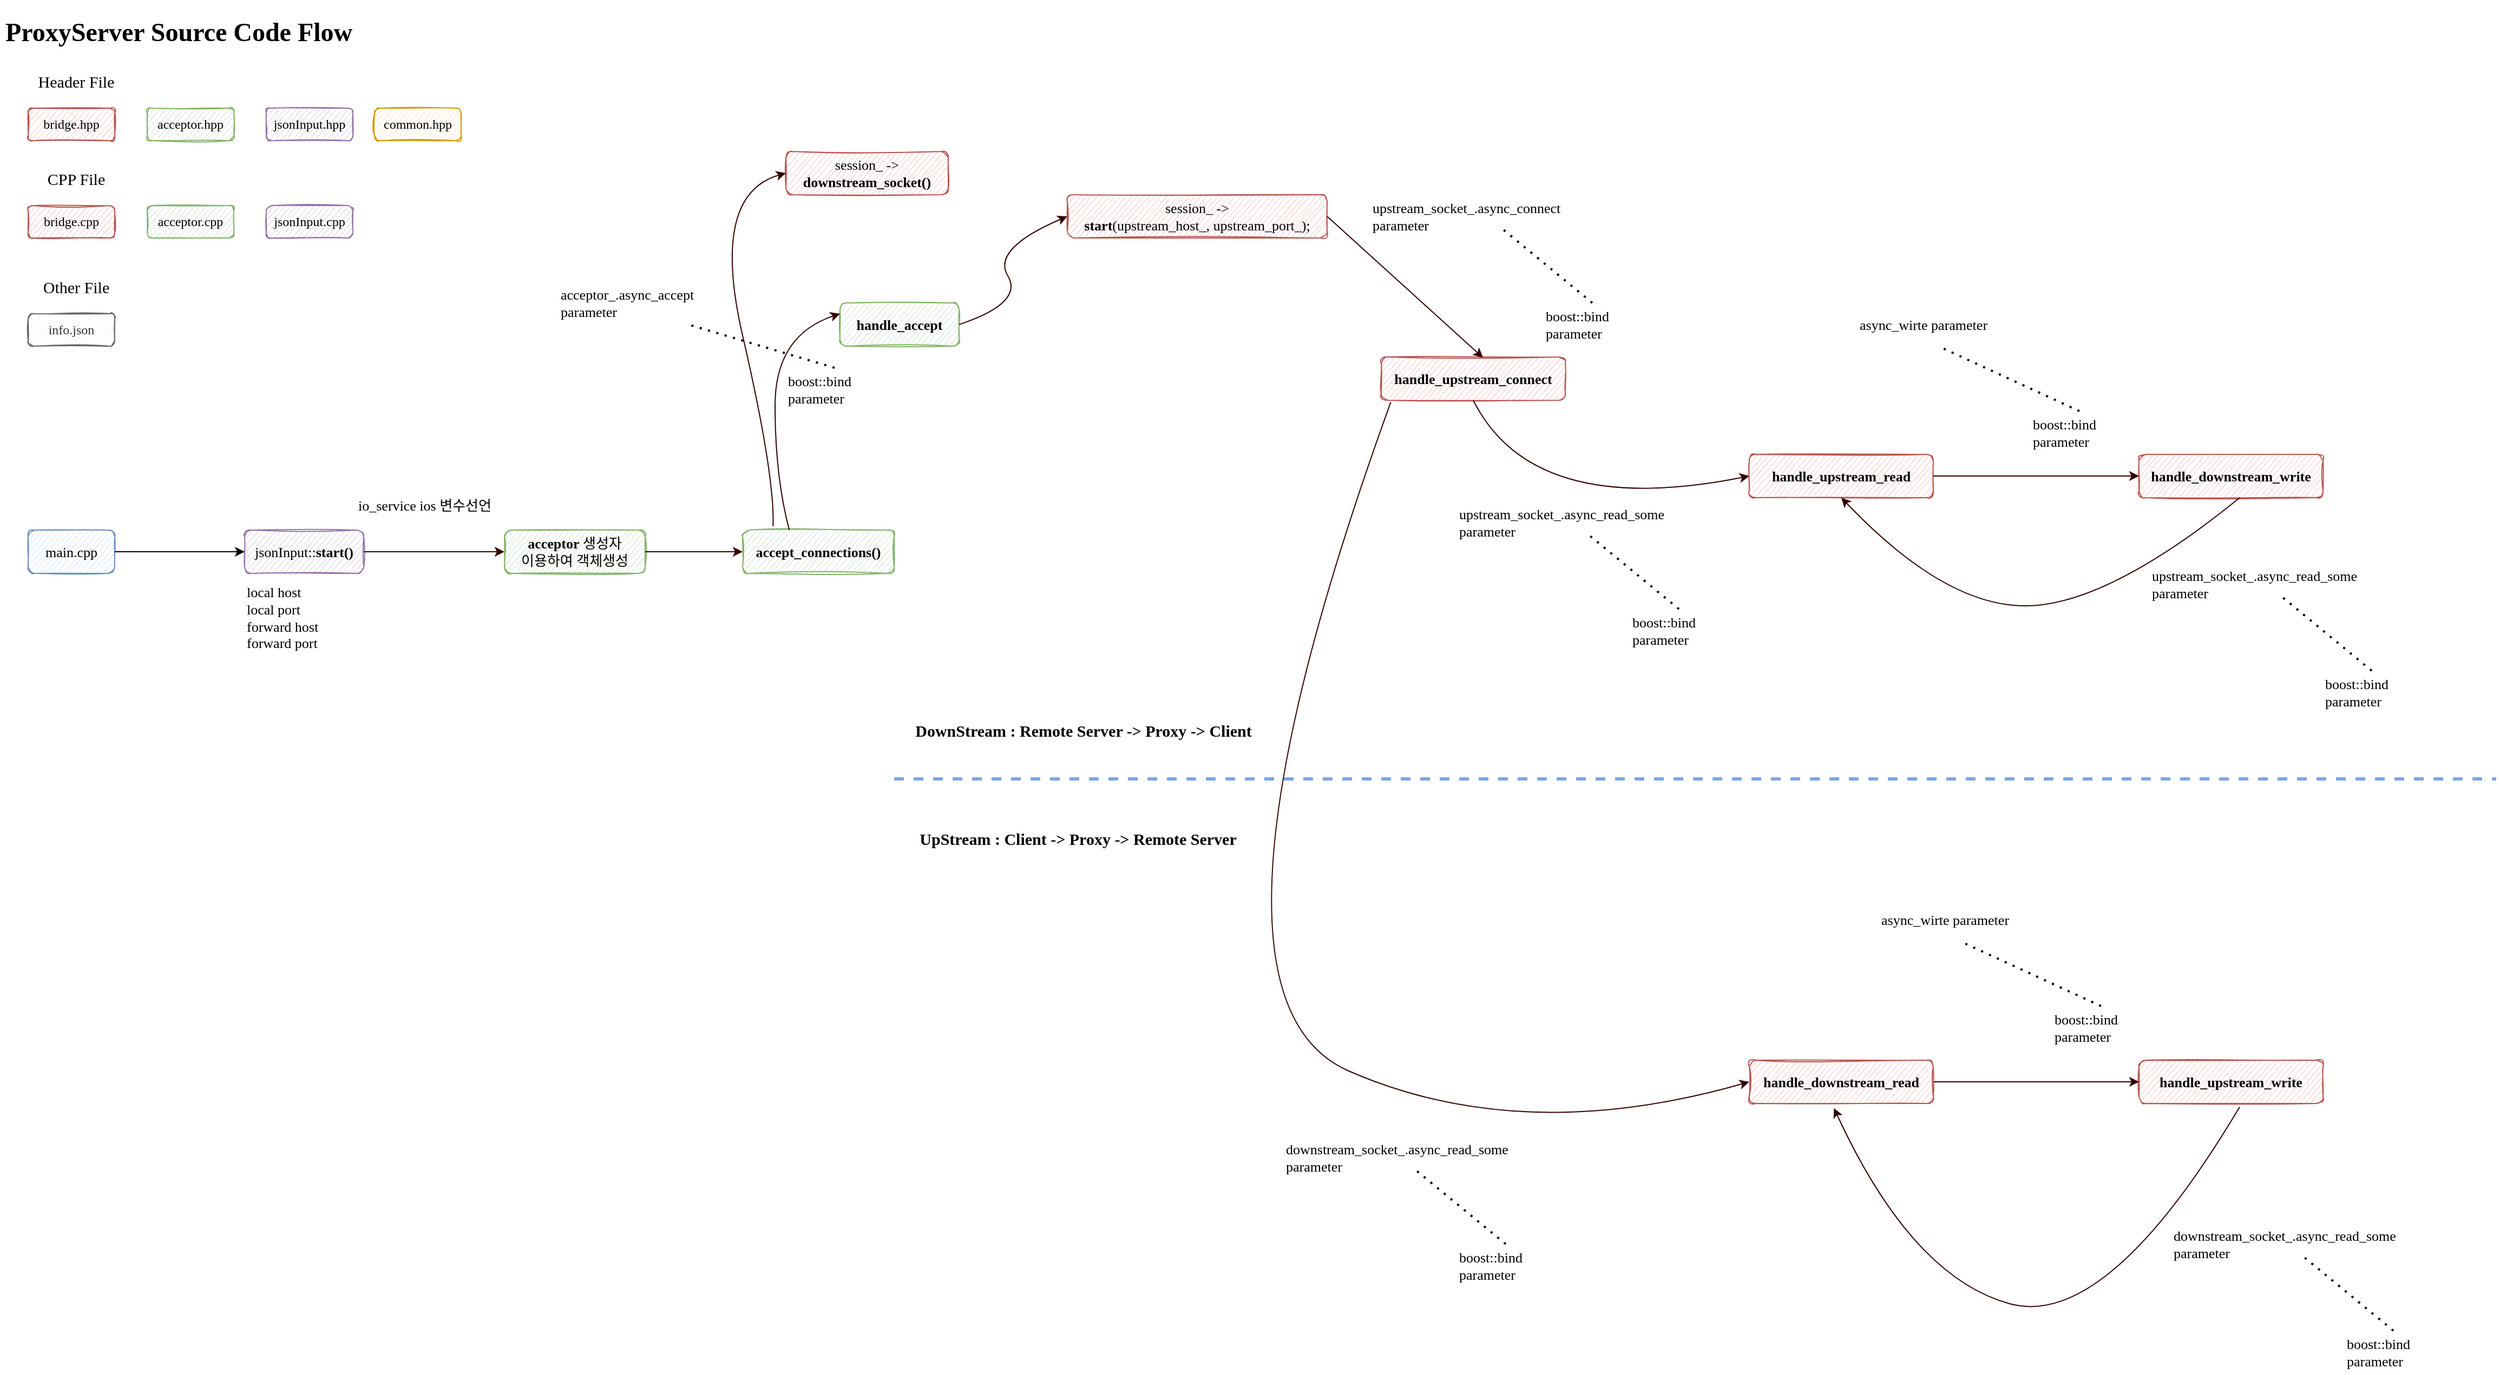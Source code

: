 <mxfile version="15.9.4" type="github">
  <diagram id="whLxphDbOcCeGoWNnIWj" name="페이지-1">
    <mxGraphModel dx="2677" dy="1137" grid="1" gridSize="10" guides="1" tooltips="1" connect="1" arrows="1" fold="1" page="1" pageScale="1" pageWidth="2336" pageHeight="1654" math="0" shadow="0">
      <root>
        <mxCell id="0" />
        <mxCell id="1" parent="0" />
        <mxCell id="h061LGX5uVM3FiNdkVwj-1" value="main.cpp" style="rounded=1;whiteSpace=wrap;html=1;sketch=1;fillColor=#dae8fc;strokeColor=#6c8ebf;fontSize=13;fontFamily=Times New Roman;" vertex="1" parent="1">
          <mxGeometry x="40" y="490" width="80" height="40" as="geometry" />
        </mxCell>
        <mxCell id="h061LGX5uVM3FiNdkVwj-3" value="&lt;h1&gt;ProxyServer Source Code Flow&lt;/h1&gt;" style="text;html=1;strokeColor=none;fillColor=none;spacing=5;spacingTop=-20;whiteSpace=wrap;overflow=hidden;rounded=0;sketch=1;fontFamily=Times New Roman;" vertex="1" parent="1">
          <mxGeometry x="14" y="10" width="400" height="40" as="geometry" />
        </mxCell>
        <mxCell id="h061LGX5uVM3FiNdkVwj-4" value="&lt;font style=&quot;font-size: 15px&quot;&gt;Header File&lt;/font&gt;" style="text;html=1;strokeColor=none;fillColor=none;align=center;verticalAlign=middle;whiteSpace=wrap;rounded=0;sketch=1;fontFamily=Times New Roman;" vertex="1" parent="1">
          <mxGeometry x="40" y="60" width="89" height="30" as="geometry" />
        </mxCell>
        <mxCell id="h061LGX5uVM3FiNdkVwj-5" value="bridge.hpp" style="rounded=1;whiteSpace=wrap;html=1;sketch=1;fillColor=#f8cecc;strokeColor=#b85450;fontFamily=Times New Roman;" vertex="1" parent="1">
          <mxGeometry x="40" y="100" width="80" height="30" as="geometry" />
        </mxCell>
        <mxCell id="h061LGX5uVM3FiNdkVwj-8" value="acceptor.hpp" style="rounded=1;whiteSpace=wrap;html=1;sketch=1;fillColor=#d5e8d4;strokeColor=#82b366;fontFamily=Times New Roman;" vertex="1" parent="1">
          <mxGeometry x="150" y="100" width="80" height="30" as="geometry" />
        </mxCell>
        <mxCell id="h061LGX5uVM3FiNdkVwj-9" value="jsonInput.hpp" style="rounded=1;whiteSpace=wrap;html=1;sketch=1;fillColor=#e1d5e7;strokeColor=#9673a6;fontFamily=Times New Roman;" vertex="1" parent="1">
          <mxGeometry x="260" y="100" width="80" height="30" as="geometry" />
        </mxCell>
        <mxCell id="h061LGX5uVM3FiNdkVwj-10" value="common.hpp" style="rounded=1;whiteSpace=wrap;html=1;sketch=1;fillColor=#ffe6cc;strokeColor=#d79b00;fontFamily=Times New Roman;" vertex="1" parent="1">
          <mxGeometry x="360" y="100" width="80" height="30" as="geometry" />
        </mxCell>
        <mxCell id="h061LGX5uVM3FiNdkVwj-11" value="&lt;font style=&quot;font-size: 15px&quot;&gt;CPP File&lt;/font&gt;" style="text;html=1;strokeColor=none;fillColor=none;align=center;verticalAlign=middle;whiteSpace=wrap;rounded=0;sketch=1;fontFamily=Times New Roman;" vertex="1" parent="1">
          <mxGeometry x="40" y="150" width="89" height="30" as="geometry" />
        </mxCell>
        <mxCell id="h061LGX5uVM3FiNdkVwj-12" value="bridge.cpp" style="rounded=1;whiteSpace=wrap;html=1;sketch=1;fillColor=#f8cecc;strokeColor=#b85450;fontFamily=Times New Roman;" vertex="1" parent="1">
          <mxGeometry x="40" y="190" width="80" height="30" as="geometry" />
        </mxCell>
        <mxCell id="h061LGX5uVM3FiNdkVwj-13" value="acceptor.cpp" style="rounded=1;whiteSpace=wrap;html=1;sketch=1;fillColor=#d5e8d4;strokeColor=#82b366;fontFamily=Times New Roman;" vertex="1" parent="1">
          <mxGeometry x="150" y="190" width="80" height="30" as="geometry" />
        </mxCell>
        <mxCell id="h061LGX5uVM3FiNdkVwj-14" value="jsonInput.cpp" style="rounded=1;whiteSpace=wrap;html=1;sketch=1;fillColor=#e1d5e7;strokeColor=#9673a6;fontFamily=Times New Roman;" vertex="1" parent="1">
          <mxGeometry x="260" y="190" width="80" height="30" as="geometry" />
        </mxCell>
        <mxCell id="h061LGX5uVM3FiNdkVwj-17" value="jsonInput::&lt;b&gt;start()&lt;/b&gt;" style="rounded=1;whiteSpace=wrap;html=1;sketch=1;fontSize=13;fillColor=#e1d5e7;strokeColor=#9673a6;fontFamily=Times New Roman;" vertex="1" parent="1">
          <mxGeometry x="240" y="490" width="110" height="40" as="geometry" />
        </mxCell>
        <mxCell id="h061LGX5uVM3FiNdkVwj-20" value="local host&lt;br&gt;local port&lt;br&gt;forward host&lt;br&gt;forward port" style="text;html=1;strokeColor=none;fillColor=none;align=left;verticalAlign=middle;whiteSpace=wrap;rounded=0;sketch=1;fontSize=13;fontFamily=Times New Roman;" vertex="1" parent="1">
          <mxGeometry x="240" y="535" width="120" height="72" as="geometry" />
        </mxCell>
        <mxCell id="h061LGX5uVM3FiNdkVwj-21" value="" style="endArrow=classic;html=1;rounded=0;fontSize=12;entryX=0;entryY=0.5;entryDx=0;entryDy=0;fontFamily=Times New Roman;" edge="1" parent="1" target="h061LGX5uVM3FiNdkVwj-17">
          <mxGeometry width="50" height="50" relative="1" as="geometry">
            <mxPoint x="120" y="510" as="sourcePoint" />
            <mxPoint x="170" y="460" as="targetPoint" />
          </mxGeometry>
        </mxCell>
        <mxCell id="h061LGX5uVM3FiNdkVwj-22" value="&lt;b&gt;acceptor&lt;/b&gt; 생성자&lt;br style=&quot;font-size: 13px&quot;&gt;이용하여 객체생성" style="rounded=1;whiteSpace=wrap;html=1;sketch=1;fontSize=13;fillColor=#d5e8d4;strokeColor=#82b366;fontFamily=Times New Roman;" vertex="1" parent="1">
          <mxGeometry x="480" y="490" width="130" height="40" as="geometry" />
        </mxCell>
        <mxCell id="h061LGX5uVM3FiNdkVwj-27" value="" style="endArrow=classic;html=1;rounded=0;fontSize=13;strokeColor=#330000;exitX=1;exitY=0.5;exitDx=0;exitDy=0;entryX=0;entryY=0.5;entryDx=0;entryDy=0;fontFamily=Times New Roman;" edge="1" parent="1" source="h061LGX5uVM3FiNdkVwj-17" target="h061LGX5uVM3FiNdkVwj-22">
          <mxGeometry width="50" height="50" relative="1" as="geometry">
            <mxPoint x="630" y="530" as="sourcePoint" />
            <mxPoint x="680" y="480" as="targetPoint" />
          </mxGeometry>
        </mxCell>
        <mxCell id="h061LGX5uVM3FiNdkVwj-28" value="io_service ios 변수선언" style="text;html=1;strokeColor=none;fillColor=none;align=left;verticalAlign=middle;whiteSpace=wrap;rounded=0;sketch=1;fontSize=13;fontFamily=Times New Roman;" vertex="1" parent="1">
          <mxGeometry x="343" y="447" width="142" height="40" as="geometry" />
        </mxCell>
        <mxCell id="h061LGX5uVM3FiNdkVwj-29" value="accept_connections()" style="rounded=1;whiteSpace=wrap;html=1;sketch=1;fontSize=13;fillColor=#d5e8d4;strokeColor=#82b366;fontStyle=1;fontFamily=Times New Roman;" vertex="1" parent="1">
          <mxGeometry x="700" y="490" width="140" height="40" as="geometry" />
        </mxCell>
        <mxCell id="h061LGX5uVM3FiNdkVwj-30" value="" style="endArrow=classic;html=1;rounded=0;fontSize=13;strokeColor=#330000;exitX=1;exitY=0.5;exitDx=0;exitDy=0;entryX=0;entryY=0.5;entryDx=0;entryDy=0;fontFamily=Times New Roman;" edge="1" parent="1" source="h061LGX5uVM3FiNdkVwj-22" target="h061LGX5uVM3FiNdkVwj-29">
          <mxGeometry width="50" height="50" relative="1" as="geometry">
            <mxPoint x="680" y="440" as="sourcePoint" />
            <mxPoint x="730" y="390" as="targetPoint" />
          </mxGeometry>
        </mxCell>
        <mxCell id="h061LGX5uVM3FiNdkVwj-32" value="session_ -&amp;gt;&lt;br&gt;&lt;b&gt;downstream_socket()&lt;/b&gt;" style="rounded=1;whiteSpace=wrap;html=1;sketch=1;fontSize=13;fillColor=#f8cecc;strokeColor=#b85450;fontFamily=Times New Roman;" vertex="1" parent="1">
          <mxGeometry x="740" y="140" width="150" height="40" as="geometry" />
        </mxCell>
        <mxCell id="h061LGX5uVM3FiNdkVwj-33" value="" style="curved=1;endArrow=classic;html=1;rounded=0;fontSize=13;strokeColor=#330000;exitX=0.201;exitY=-0.089;exitDx=0;exitDy=0;exitPerimeter=0;entryX=0;entryY=0.5;entryDx=0;entryDy=0;fontFamily=Times New Roman;" edge="1" parent="1" source="h061LGX5uVM3FiNdkVwj-29" target="h061LGX5uVM3FiNdkVwj-32">
          <mxGeometry width="50" height="50" relative="1" as="geometry">
            <mxPoint x="680" y="440" as="sourcePoint" />
            <mxPoint x="730" y="390" as="targetPoint" />
            <Array as="points">
              <mxPoint x="730" y="440" />
              <mxPoint x="670" y="180" />
            </Array>
          </mxGeometry>
        </mxCell>
        <mxCell id="h061LGX5uVM3FiNdkVwj-34" value="acceptor_.async_accept&lt;br&gt;parameter" style="text;html=1;strokeColor=none;fillColor=none;align=left;verticalAlign=middle;whiteSpace=wrap;rounded=0;sketch=1;fontSize=13;fontFamily=Times New Roman;" vertex="1" parent="1">
          <mxGeometry x="530" y="260" width="160" height="40" as="geometry" />
        </mxCell>
        <mxCell id="h061LGX5uVM3FiNdkVwj-35" value="handle_accept" style="rounded=1;whiteSpace=wrap;html=1;sketch=1;fontSize=13;fillColor=#d5e8d4;strokeColor=#82b366;fontStyle=1;fontFamily=Times New Roman;" vertex="1" parent="1">
          <mxGeometry x="790" y="280" width="110" height="40" as="geometry" />
        </mxCell>
        <mxCell id="h061LGX5uVM3FiNdkVwj-36" value="" style="curved=1;endArrow=classic;html=1;rounded=0;fontSize=13;strokeColor=#330000;entryX=0;entryY=0.25;entryDx=0;entryDy=0;exitX=0.308;exitY=0;exitDx=0;exitDy=0;exitPerimeter=0;fontFamily=Times New Roman;" edge="1" parent="1" source="h061LGX5uVM3FiNdkVwj-29" target="h061LGX5uVM3FiNdkVwj-35">
          <mxGeometry width="50" height="50" relative="1" as="geometry">
            <mxPoint x="730" y="480" as="sourcePoint" />
            <mxPoint x="730" y="390" as="targetPoint" />
            <Array as="points">
              <mxPoint x="730" y="440" />
              <mxPoint x="730" y="310" />
            </Array>
          </mxGeometry>
        </mxCell>
        <mxCell id="h061LGX5uVM3FiNdkVwj-37" value="boost::bind&lt;br&gt;parameter" style="text;html=1;strokeColor=none;fillColor=none;align=left;verticalAlign=middle;whiteSpace=wrap;rounded=0;sketch=1;fontSize=13;fontFamily=Times New Roman;" vertex="1" parent="1">
          <mxGeometry x="740" y="340" width="90" height="40" as="geometry" />
        </mxCell>
        <mxCell id="h061LGX5uVM3FiNdkVwj-39" value="session_ -&amp;gt;&lt;br&gt;&lt;b&gt;start&lt;/b&gt;(upstream_host_, upstream_port_);" style="rounded=1;whiteSpace=wrap;html=1;sketch=1;fontSize=13;fillColor=#f8cecc;strokeColor=#b85450;fontFamily=Times New Roman;" vertex="1" parent="1">
          <mxGeometry x="1000" y="180" width="240" height="40" as="geometry" />
        </mxCell>
        <mxCell id="h061LGX5uVM3FiNdkVwj-40" value="" style="curved=1;endArrow=classic;html=1;rounded=0;fontSize=13;strokeColor=#330000;exitX=1;exitY=0.5;exitDx=0;exitDy=0;entryX=0;entryY=0.5;entryDx=0;entryDy=0;fontFamily=Times New Roman;" edge="1" parent="1" source="h061LGX5uVM3FiNdkVwj-35" target="h061LGX5uVM3FiNdkVwj-39">
          <mxGeometry width="50" height="50" relative="1" as="geometry">
            <mxPoint x="1050" y="530" as="sourcePoint" />
            <mxPoint x="1100" y="480" as="targetPoint" />
            <Array as="points">
              <mxPoint x="960" y="280" />
              <mxPoint x="930" y="230" />
            </Array>
          </mxGeometry>
        </mxCell>
        <mxCell id="h061LGX5uVM3FiNdkVwj-41" value="handle_upstream_connect" style="rounded=1;whiteSpace=wrap;html=1;sketch=1;fontSize=13;fillColor=#f8cecc;strokeColor=#b85450;fontStyle=1;fontFamily=Times New Roman;" vertex="1" parent="1">
          <mxGeometry x="1290" y="330" width="170" height="40" as="geometry" />
        </mxCell>
        <mxCell id="h061LGX5uVM3FiNdkVwj-45" value="" style="endArrow=classic;html=1;rounded=0;fontSize=13;strokeColor=#330000;exitX=1;exitY=0.5;exitDx=0;exitDy=0;entryX=0.553;entryY=0.016;entryDx=0;entryDy=0;entryPerimeter=0;fontFamily=Times New Roman;" edge="1" parent="1" source="h061LGX5uVM3FiNdkVwj-39" target="h061LGX5uVM3FiNdkVwj-41">
          <mxGeometry width="50" height="50" relative="1" as="geometry">
            <mxPoint x="1270" y="500" as="sourcePoint" />
            <mxPoint x="1320" y="450" as="targetPoint" />
          </mxGeometry>
        </mxCell>
        <mxCell id="h061LGX5uVM3FiNdkVwj-46" value="upstream_socket_.async_connect&lt;br&gt;parameter" style="text;html=1;strokeColor=none;fillColor=none;align=left;verticalAlign=middle;whiteSpace=wrap;rounded=0;sketch=1;fontSize=13;fontFamily=Times New Roman;" vertex="1" parent="1">
          <mxGeometry x="1280" y="180" width="210" height="40" as="geometry" />
        </mxCell>
        <mxCell id="h061LGX5uVM3FiNdkVwj-47" value="" style="endArrow=none;dashed=1;html=1;dashPattern=1 3;strokeWidth=2;rounded=0;fontSize=13;entryX=0.75;entryY=1;entryDx=0;entryDy=0;exitX=0.5;exitY=0;exitDx=0;exitDy=0;fontFamily=Times New Roman;" edge="1" parent="1" source="h061LGX5uVM3FiNdkVwj-37" target="h061LGX5uVM3FiNdkVwj-34">
          <mxGeometry width="50" height="50" relative="1" as="geometry">
            <mxPoint x="1270" y="500" as="sourcePoint" />
            <mxPoint x="1320" y="450" as="targetPoint" />
          </mxGeometry>
        </mxCell>
        <mxCell id="h061LGX5uVM3FiNdkVwj-48" value="boost::bind&lt;br&gt;parameter" style="text;html=1;strokeColor=none;fillColor=none;align=left;verticalAlign=middle;whiteSpace=wrap;rounded=0;sketch=1;fontSize=13;fontFamily=Times New Roman;" vertex="1" parent="1">
          <mxGeometry x="1440" y="280" width="90" height="40" as="geometry" />
        </mxCell>
        <mxCell id="h061LGX5uVM3FiNdkVwj-49" value="" style="endArrow=none;dashed=1;html=1;dashPattern=1 3;strokeWidth=2;rounded=0;fontSize=13;exitX=0.5;exitY=0;exitDx=0;exitDy=0;fontFamily=Times New Roman;" edge="1" parent="1" source="h061LGX5uVM3FiNdkVwj-48">
          <mxGeometry width="50" height="50" relative="1" as="geometry">
            <mxPoint x="1270" y="500" as="sourcePoint" />
            <mxPoint x="1400" y="210" as="targetPoint" />
          </mxGeometry>
        </mxCell>
        <mxCell id="h061LGX5uVM3FiNdkVwj-50" value="handle_upstream_read" style="rounded=1;whiteSpace=wrap;html=1;sketch=1;fontSize=13;fillColor=#f8cecc;strokeColor=#b85450;fontStyle=1;fontFamily=Times New Roman;" vertex="1" parent="1">
          <mxGeometry x="1630" y="420" width="170" height="40" as="geometry" />
        </mxCell>
        <mxCell id="h061LGX5uVM3FiNdkVwj-51" value="handle_downstream_read" style="rounded=1;whiteSpace=wrap;html=1;sketch=1;fontSize=13;fillColor=#f8cecc;strokeColor=#b85450;fontStyle=1;fontFamily=Times New Roman;" vertex="1" parent="1">
          <mxGeometry x="1630" y="980" width="170" height="40" as="geometry" />
        </mxCell>
        <mxCell id="h061LGX5uVM3FiNdkVwj-57" value="" style="curved=1;endArrow=classic;html=1;rounded=0;fontSize=13;strokeColor=#330000;exitX=0.5;exitY=1;exitDx=0;exitDy=0;entryX=0;entryY=0.5;entryDx=0;entryDy=0;fontFamily=Times New Roman;" edge="1" parent="1" source="h061LGX5uVM3FiNdkVwj-41" target="h061LGX5uVM3FiNdkVwj-50">
          <mxGeometry width="50" height="50" relative="1" as="geometry">
            <mxPoint x="1640" y="620" as="sourcePoint" />
            <mxPoint x="1690" y="570" as="targetPoint" />
            <Array as="points">
              <mxPoint x="1430" y="480" />
            </Array>
          </mxGeometry>
        </mxCell>
        <mxCell id="h061LGX5uVM3FiNdkVwj-59" value="upstream_socket_.async_read_some&lt;br&gt;parameter" style="text;html=1;strokeColor=none;fillColor=none;align=left;verticalAlign=middle;whiteSpace=wrap;rounded=0;sketch=1;fontSize=13;fontFamily=Times New Roman;" vertex="1" parent="1">
          <mxGeometry x="1360" y="463" width="260" height="40" as="geometry" />
        </mxCell>
        <mxCell id="h061LGX5uVM3FiNdkVwj-60" value="boost::bind&lt;br&gt;parameter" style="text;html=1;strokeColor=none;fillColor=none;align=left;verticalAlign=middle;whiteSpace=wrap;rounded=0;sketch=1;fontSize=13;fontFamily=Times New Roman;" vertex="1" parent="1">
          <mxGeometry x="1520" y="563" width="90" height="40" as="geometry" />
        </mxCell>
        <mxCell id="h061LGX5uVM3FiNdkVwj-61" value="" style="endArrow=none;dashed=1;html=1;dashPattern=1 3;strokeWidth=2;rounded=0;fontSize=13;exitX=0.5;exitY=0;exitDx=0;exitDy=0;fontFamily=Times New Roman;" edge="1" source="h061LGX5uVM3FiNdkVwj-60" parent="1">
          <mxGeometry width="50" height="50" relative="1" as="geometry">
            <mxPoint x="1350" y="783" as="sourcePoint" />
            <mxPoint x="1480.0" y="493" as="targetPoint" />
          </mxGeometry>
        </mxCell>
        <mxCell id="h061LGX5uVM3FiNdkVwj-62" value="" style="curved=1;endArrow=classic;html=1;rounded=0;fontSize=13;strokeColor=#330000;exitX=0.052;exitY=1.042;exitDx=0;exitDy=0;exitPerimeter=0;entryX=0;entryY=0.5;entryDx=0;entryDy=0;fontFamily=Times New Roman;" edge="1" parent="1" source="h061LGX5uVM3FiNdkVwj-41" target="h061LGX5uVM3FiNdkVwj-51">
          <mxGeometry width="50" height="50" relative="1" as="geometry">
            <mxPoint x="1630" y="720" as="sourcePoint" />
            <mxPoint x="1680" y="670" as="targetPoint" />
            <Array as="points">
              <mxPoint x="1100" y="920" />
              <mxPoint x="1420" y="1060" />
            </Array>
          </mxGeometry>
        </mxCell>
        <mxCell id="h061LGX5uVM3FiNdkVwj-63" value="downstream_socket_.async_read_some&lt;br&gt;parameter" style="text;html=1;strokeColor=none;fillColor=none;align=left;verticalAlign=middle;whiteSpace=wrap;rounded=0;sketch=1;fontSize=13;fontFamily=Times New Roman;" vertex="1" parent="1">
          <mxGeometry x="1200" y="1050" width="260" height="40" as="geometry" />
        </mxCell>
        <mxCell id="h061LGX5uVM3FiNdkVwj-64" value="boost::bind&lt;br&gt;parameter" style="text;html=1;strokeColor=none;fillColor=none;align=left;verticalAlign=middle;whiteSpace=wrap;rounded=0;sketch=1;fontSize=13;fontFamily=Times New Roman;" vertex="1" parent="1">
          <mxGeometry x="1360" y="1150" width="90" height="40" as="geometry" />
        </mxCell>
        <mxCell id="h061LGX5uVM3FiNdkVwj-65" value="" style="endArrow=none;dashed=1;html=1;dashPattern=1 3;strokeWidth=2;rounded=0;fontSize=13;exitX=0.5;exitY=0;exitDx=0;exitDy=0;fontFamily=Times New Roman;" edge="1" source="h061LGX5uVM3FiNdkVwj-64" parent="1">
          <mxGeometry width="50" height="50" relative="1" as="geometry">
            <mxPoint x="1190" y="1370" as="sourcePoint" />
            <mxPoint x="1320.0" y="1080" as="targetPoint" />
          </mxGeometry>
        </mxCell>
        <mxCell id="h061LGX5uVM3FiNdkVwj-66" value="handle_downstream_write" style="rounded=1;whiteSpace=wrap;html=1;sketch=1;fontSize=13;fillColor=#f8cecc;strokeColor=#b85450;fontStyle=1;fontFamily=Times New Roman;" vertex="1" parent="1">
          <mxGeometry x="1990" y="420" width="170" height="40" as="geometry" />
        </mxCell>
        <mxCell id="h061LGX5uVM3FiNdkVwj-67" value="" style="endArrow=classic;html=1;rounded=0;fontSize=13;strokeColor=#330000;exitX=1;exitY=0.5;exitDx=0;exitDy=0;entryX=0;entryY=0.5;entryDx=0;entryDy=0;fontFamily=Times New Roman;" edge="1" parent="1" source="h061LGX5uVM3FiNdkVwj-50" target="h061LGX5uVM3FiNdkVwj-66">
          <mxGeometry width="50" height="50" relative="1" as="geometry">
            <mxPoint x="1880" y="510" as="sourcePoint" />
            <mxPoint x="1930" y="460" as="targetPoint" />
          </mxGeometry>
        </mxCell>
        <mxCell id="h061LGX5uVM3FiNdkVwj-71" value="async_wirte parameter" style="text;html=1;strokeColor=none;fillColor=none;align=left;verticalAlign=middle;whiteSpace=wrap;rounded=0;sketch=1;fontSize=13;fontFamily=Times New Roman;" vertex="1" parent="1">
          <mxGeometry x="1730" y="280" width="140" height="40" as="geometry" />
        </mxCell>
        <mxCell id="h061LGX5uVM3FiNdkVwj-72" value="boost::bind&lt;br&gt;parameter" style="text;html=1;strokeColor=none;fillColor=none;align=left;verticalAlign=middle;whiteSpace=wrap;rounded=0;sketch=1;fontSize=13;fontFamily=Times New Roman;" vertex="1" parent="1">
          <mxGeometry x="1890" y="380" width="90" height="40" as="geometry" />
        </mxCell>
        <mxCell id="h061LGX5uVM3FiNdkVwj-73" value="" style="endArrow=none;dashed=1;html=1;dashPattern=1 3;strokeWidth=2;rounded=0;fontSize=13;exitX=0.5;exitY=0;exitDx=0;exitDy=0;entryX=0.567;entryY=1.055;entryDx=0;entryDy=0;entryPerimeter=0;fontFamily=Times New Roman;" edge="1" source="h061LGX5uVM3FiNdkVwj-72" parent="1" target="h061LGX5uVM3FiNdkVwj-71">
          <mxGeometry width="50" height="50" relative="1" as="geometry">
            <mxPoint x="1720" y="600" as="sourcePoint" />
            <mxPoint x="1850.0" y="310" as="targetPoint" />
          </mxGeometry>
        </mxCell>
        <mxCell id="h061LGX5uVM3FiNdkVwj-74" value="" style="curved=1;endArrow=classic;html=1;rounded=0;fontSize=13;strokeColor=#330000;exitX=0.547;exitY=1.003;exitDx=0;exitDy=0;exitPerimeter=0;entryX=0.5;entryY=1;entryDx=0;entryDy=0;fontFamily=Times New Roman;" edge="1" parent="1" source="h061LGX5uVM3FiNdkVwj-66" target="h061LGX5uVM3FiNdkVwj-50">
          <mxGeometry width="50" height="50" relative="1" as="geometry">
            <mxPoint x="1880" y="520" as="sourcePoint" />
            <mxPoint x="1930" y="470" as="targetPoint" />
            <Array as="points">
              <mxPoint x="1960" y="560" />
              <mxPoint x="1810" y="560" />
            </Array>
          </mxGeometry>
        </mxCell>
        <mxCell id="h061LGX5uVM3FiNdkVwj-75" value="upstream_socket_.async_read_some&lt;br&gt;parameter" style="text;html=1;strokeColor=none;fillColor=none;align=left;verticalAlign=middle;whiteSpace=wrap;rounded=0;sketch=1;fontSize=13;fontFamily=Times New Roman;" vertex="1" parent="1">
          <mxGeometry x="2000" y="520" width="260" height="40" as="geometry" />
        </mxCell>
        <mxCell id="h061LGX5uVM3FiNdkVwj-76" value="boost::bind&lt;br&gt;parameter" style="text;html=1;strokeColor=none;fillColor=none;align=left;verticalAlign=middle;whiteSpace=wrap;rounded=0;sketch=1;fontSize=13;fontFamily=Times New Roman;" vertex="1" parent="1">
          <mxGeometry x="2160" y="620" width="90" height="40" as="geometry" />
        </mxCell>
        <mxCell id="h061LGX5uVM3FiNdkVwj-77" value="" style="endArrow=none;dashed=1;html=1;dashPattern=1 3;strokeWidth=2;rounded=0;fontSize=13;exitX=0.5;exitY=0;exitDx=0;exitDy=0;fontFamily=Times New Roman;" edge="1" source="h061LGX5uVM3FiNdkVwj-76" parent="1">
          <mxGeometry width="50" height="50" relative="1" as="geometry">
            <mxPoint x="1990" y="840" as="sourcePoint" />
            <mxPoint x="2120.0" y="550" as="targetPoint" />
          </mxGeometry>
        </mxCell>
        <mxCell id="h061LGX5uVM3FiNdkVwj-78" value="handle_upstream_write" style="rounded=1;whiteSpace=wrap;html=1;sketch=1;fontSize=13;fillColor=#f8cecc;strokeColor=#b85450;fontStyle=1;fontFamily=Times New Roman;" vertex="1" parent="1">
          <mxGeometry x="1990" y="980" width="170" height="40" as="geometry" />
        </mxCell>
        <mxCell id="h061LGX5uVM3FiNdkVwj-79" value="async_wirte parameter" style="text;html=1;strokeColor=none;fillColor=none;align=left;verticalAlign=middle;whiteSpace=wrap;rounded=0;sketch=1;fontSize=13;fontFamily=Times New Roman;" vertex="1" parent="1">
          <mxGeometry x="1750" y="830" width="140" height="40" as="geometry" />
        </mxCell>
        <mxCell id="h061LGX5uVM3FiNdkVwj-80" value="boost::bind&lt;br&gt;parameter" style="text;html=1;strokeColor=none;fillColor=none;align=left;verticalAlign=middle;whiteSpace=wrap;rounded=0;sketch=1;fontSize=13;fontFamily=Times New Roman;" vertex="1" parent="1">
          <mxGeometry x="1910" y="930" width="90" height="40" as="geometry" />
        </mxCell>
        <mxCell id="h061LGX5uVM3FiNdkVwj-81" value="" style="endArrow=none;dashed=1;html=1;dashPattern=1 3;strokeWidth=2;rounded=0;fontSize=13;exitX=0.5;exitY=0;exitDx=0;exitDy=0;entryX=0.567;entryY=1.055;entryDx=0;entryDy=0;entryPerimeter=0;fontFamily=Times New Roman;" edge="1" source="h061LGX5uVM3FiNdkVwj-80" target="h061LGX5uVM3FiNdkVwj-79" parent="1">
          <mxGeometry width="50" height="50" relative="1" as="geometry">
            <mxPoint x="1740" y="1150" as="sourcePoint" />
            <mxPoint x="1870.0" y="860" as="targetPoint" />
          </mxGeometry>
        </mxCell>
        <mxCell id="h061LGX5uVM3FiNdkVwj-84" value="" style="curved=1;endArrow=classic;html=1;rounded=0;fontSize=13;strokeColor=#330000;exitX=0.547;exitY=1.082;exitDx=0;exitDy=0;exitPerimeter=0;entryX=0.46;entryY=1.108;entryDx=0;entryDy=0;entryPerimeter=0;fontFamily=Times New Roman;" edge="1" parent="1" source="h061LGX5uVM3FiNdkVwj-78" target="h061LGX5uVM3FiNdkVwj-51">
          <mxGeometry width="50" height="50" relative="1" as="geometry">
            <mxPoint x="1880" y="830" as="sourcePoint" />
            <mxPoint x="1930" y="780" as="targetPoint" />
            <Array as="points">
              <mxPoint x="1960" y="1230" />
              <mxPoint x="1780" y="1180" />
            </Array>
          </mxGeometry>
        </mxCell>
        <mxCell id="h061LGX5uVM3FiNdkVwj-85" value="downstream_socket_.async_read_some&lt;br&gt;parameter" style="text;html=1;strokeColor=none;fillColor=none;align=left;verticalAlign=middle;whiteSpace=wrap;rounded=0;sketch=1;fontSize=13;fontFamily=Times New Roman;" vertex="1" parent="1">
          <mxGeometry x="2020" y="1130" width="260" height="40" as="geometry" />
        </mxCell>
        <mxCell id="h061LGX5uVM3FiNdkVwj-86" value="boost::bind&lt;br&gt;parameter" style="text;html=1;strokeColor=none;fillColor=none;align=left;verticalAlign=middle;whiteSpace=wrap;rounded=0;sketch=1;fontSize=13;fontFamily=Times New Roman;" vertex="1" parent="1">
          <mxGeometry x="2180" y="1230" width="90" height="40" as="geometry" />
        </mxCell>
        <mxCell id="h061LGX5uVM3FiNdkVwj-87" value="" style="endArrow=none;dashed=1;html=1;dashPattern=1 3;strokeWidth=2;rounded=0;fontSize=13;exitX=0.5;exitY=0;exitDx=0;exitDy=0;fontFamily=Times New Roman;" edge="1" source="h061LGX5uVM3FiNdkVwj-86" parent="1">
          <mxGeometry width="50" height="50" relative="1" as="geometry">
            <mxPoint x="2010" y="1450" as="sourcePoint" />
            <mxPoint x="2140.0" y="1160" as="targetPoint" />
          </mxGeometry>
        </mxCell>
        <mxCell id="h061LGX5uVM3FiNdkVwj-88" value="&lt;font style=&quot;font-size: 15px&quot;&gt;Other File&lt;/font&gt;" style="text;html=1;strokeColor=none;fillColor=none;align=center;verticalAlign=middle;whiteSpace=wrap;rounded=0;sketch=1;fontFamily=Times New Roman;" vertex="1" parent="1">
          <mxGeometry x="40" y="250" width="89" height="30" as="geometry" />
        </mxCell>
        <mxCell id="h061LGX5uVM3FiNdkVwj-89" value="info.json" style="rounded=1;whiteSpace=wrap;html=1;sketch=1;fillColor=#f5f5f5;strokeColor=#666666;fontColor=#333333;fontFamily=Times New Roman;" vertex="1" parent="1">
          <mxGeometry x="40" y="290" width="80" height="30" as="geometry" />
        </mxCell>
        <mxCell id="h061LGX5uVM3FiNdkVwj-91" value="" style="endArrow=classic;html=1;rounded=0;fontSize=13;strokeColor=#330000;exitX=1;exitY=0.5;exitDx=0;exitDy=0;entryX=0;entryY=0.5;entryDx=0;entryDy=0;fontFamily=Times New Roman;" edge="1" parent="1" source="h061LGX5uVM3FiNdkVwj-51" target="h061LGX5uVM3FiNdkVwj-78">
          <mxGeometry width="50" height="50" relative="1" as="geometry">
            <mxPoint x="1340" y="790" as="sourcePoint" />
            <mxPoint x="1390" y="740" as="targetPoint" />
          </mxGeometry>
        </mxCell>
        <mxCell id="h061LGX5uVM3FiNdkVwj-92" value="" style="endArrow=none;dashed=1;html=1;rounded=0;fontSize=13;strokeColor=#7EA6E0;strokeWidth=3;fontFamily=Times New Roman;" edge="1" parent="1">
          <mxGeometry width="50" height="50" relative="1" as="geometry">
            <mxPoint x="840" y="720" as="sourcePoint" />
            <mxPoint x="2320" y="720" as="targetPoint" />
          </mxGeometry>
        </mxCell>
        <mxCell id="h061LGX5uVM3FiNdkVwj-93" value="DownStream : Remote Server -&amp;gt; Proxy -&amp;gt; Client" style="text;html=1;strokeColor=none;fillColor=none;align=center;verticalAlign=middle;whiteSpace=wrap;rounded=0;sketch=1;fontSize=15;fontStyle=1;fontFamily=Times New Roman;" vertex="1" parent="1">
          <mxGeometry x="840" y="660" width="350" height="30" as="geometry" />
        </mxCell>
        <mxCell id="h061LGX5uVM3FiNdkVwj-94" value="UpStream : Client -&amp;gt; Proxy -&amp;gt; Remote Server" style="text;html=1;strokeColor=none;fillColor=none;align=center;verticalAlign=middle;whiteSpace=wrap;rounded=0;sketch=1;fontSize=15;fontStyle=1;fontFamily=Times New Roman;" vertex="1" parent="1">
          <mxGeometry x="840" y="760" width="340" height="30" as="geometry" />
        </mxCell>
      </root>
    </mxGraphModel>
  </diagram>
</mxfile>

